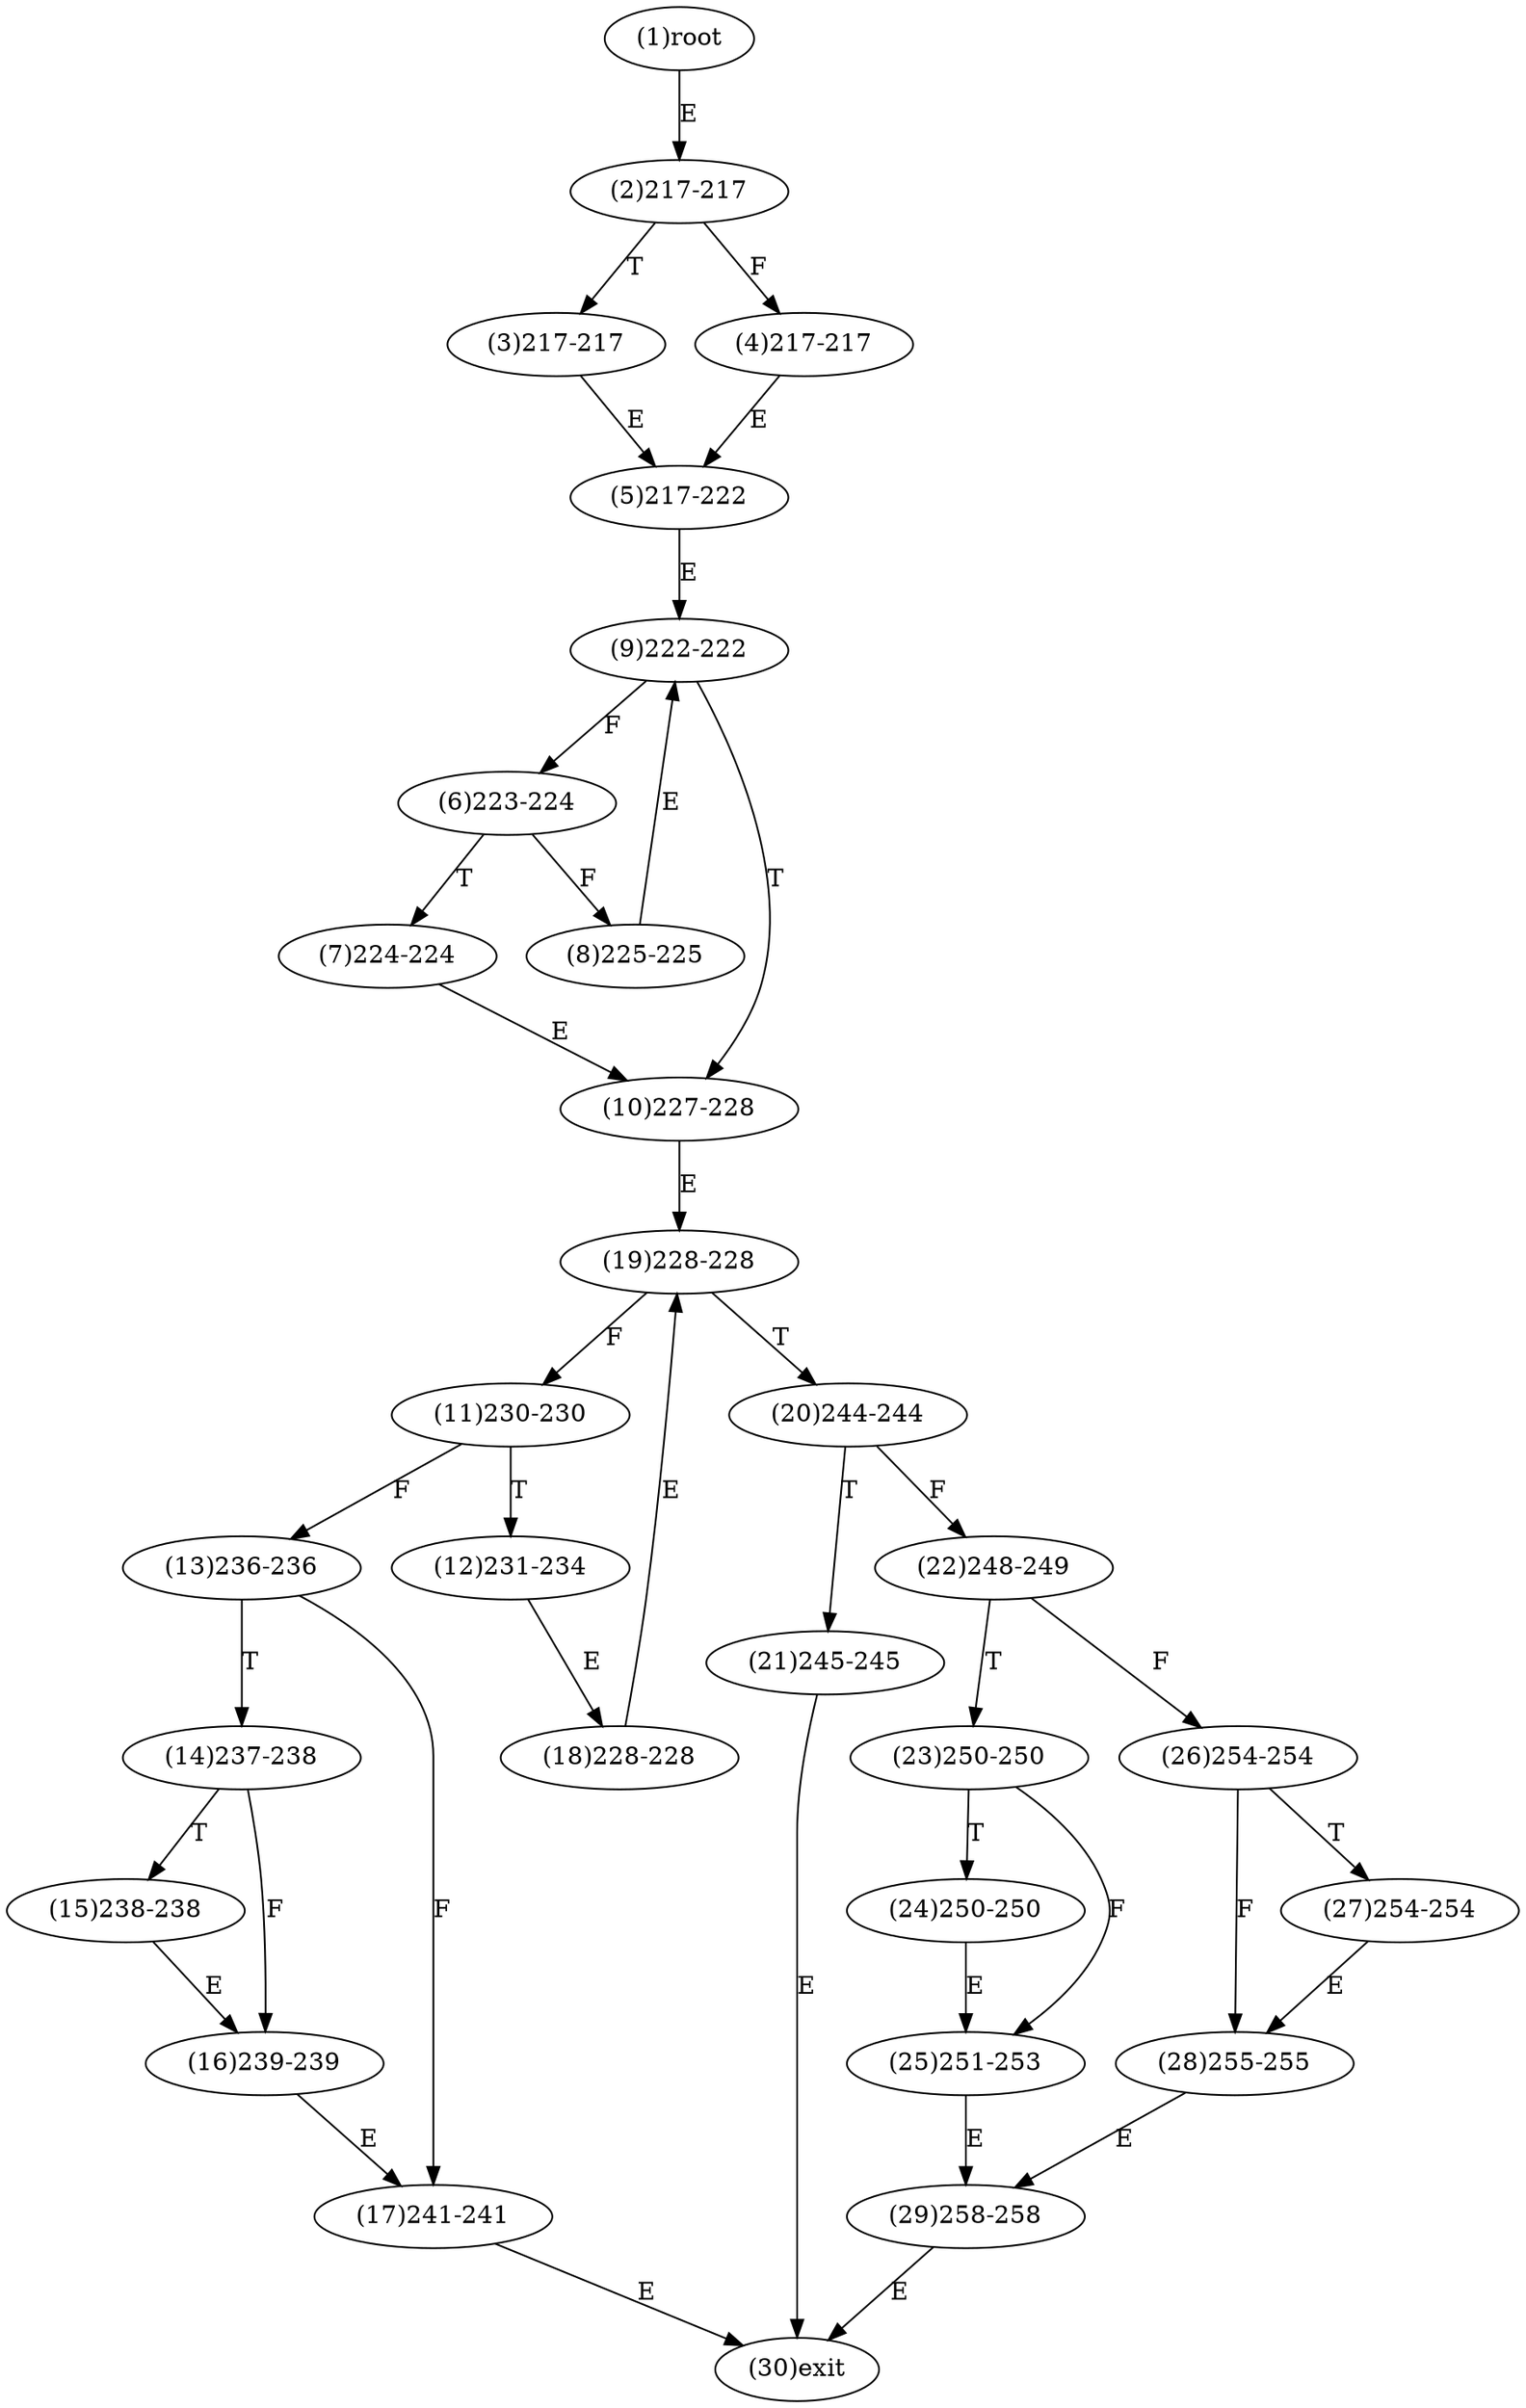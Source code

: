 digraph "" { 
1[ label="(1)root"];
2[ label="(2)217-217"];
3[ label="(3)217-217"];
4[ label="(4)217-217"];
5[ label="(5)217-222"];
6[ label="(6)223-224"];
7[ label="(7)224-224"];
8[ label="(8)225-225"];
9[ label="(9)222-222"];
10[ label="(10)227-228"];
11[ label="(11)230-230"];
12[ label="(12)231-234"];
13[ label="(13)236-236"];
14[ label="(14)237-238"];
15[ label="(15)238-238"];
17[ label="(17)241-241"];
16[ label="(16)239-239"];
19[ label="(19)228-228"];
18[ label="(18)228-228"];
21[ label="(21)245-245"];
20[ label="(20)244-244"];
23[ label="(23)250-250"];
22[ label="(22)248-249"];
25[ label="(25)251-253"];
24[ label="(24)250-250"];
27[ label="(27)254-254"];
26[ label="(26)254-254"];
29[ label="(29)258-258"];
28[ label="(28)255-255"];
30[ label="(30)exit"];
1->2[ label="E"];
2->4[ label="F"];
2->3[ label="T"];
3->5[ label="E"];
4->5[ label="E"];
5->9[ label="E"];
6->8[ label="F"];
6->7[ label="T"];
7->10[ label="E"];
8->9[ label="E"];
9->6[ label="F"];
9->10[ label="T"];
10->19[ label="E"];
11->13[ label="F"];
11->12[ label="T"];
12->18[ label="E"];
13->17[ label="F"];
13->14[ label="T"];
14->16[ label="F"];
14->15[ label="T"];
15->16[ label="E"];
16->17[ label="E"];
17->30[ label="E"];
18->19[ label="E"];
19->11[ label="F"];
19->20[ label="T"];
20->22[ label="F"];
20->21[ label="T"];
21->30[ label="E"];
22->26[ label="F"];
22->23[ label="T"];
23->25[ label="F"];
23->24[ label="T"];
24->25[ label="E"];
25->29[ label="E"];
26->28[ label="F"];
26->27[ label="T"];
27->28[ label="E"];
28->29[ label="E"];
29->30[ label="E"];
}